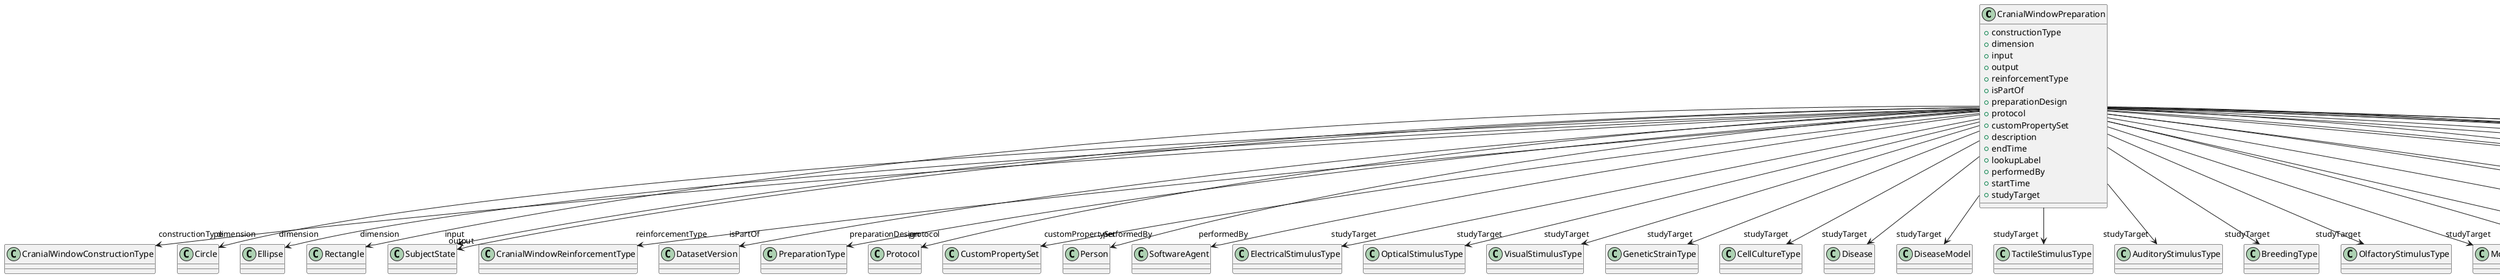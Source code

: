 @startuml
class CranialWindowPreparation {
+constructionType
+dimension
+input
+output
+reinforcementType
+isPartOf
+preparationDesign
+protocol
+customPropertySet
+description
+endTime
+lookupLabel
+performedBy
+startTime
+studyTarget

}
CranialWindowPreparation -d-> "constructionType" CranialWindowConstructionType
CranialWindowPreparation -d-> "dimension" Circle
CranialWindowPreparation -d-> "dimension" Ellipse
CranialWindowPreparation -d-> "dimension" Rectangle
CranialWindowPreparation -d-> "input" SubjectState
CranialWindowPreparation -d-> "output" SubjectState
CranialWindowPreparation -d-> "reinforcementType" CranialWindowReinforcementType
CranialWindowPreparation -d-> "isPartOf" DatasetVersion
CranialWindowPreparation -d-> "preparationDesign" PreparationType
CranialWindowPreparation -d-> "protocol" Protocol
CranialWindowPreparation -d-> "customPropertySet" CustomPropertySet
CranialWindowPreparation -d-> "performedBy" Person
CranialWindowPreparation -d-> "performedBy" SoftwareAgent
CranialWindowPreparation -d-> "studyTarget" ElectricalStimulusType
CranialWindowPreparation -d-> "studyTarget" OpticalStimulusType
CranialWindowPreparation -d-> "studyTarget" VisualStimulusType
CranialWindowPreparation -d-> "studyTarget" GeneticStrainType
CranialWindowPreparation -d-> "studyTarget" CellCultureType
CranialWindowPreparation -d-> "studyTarget" Disease
CranialWindowPreparation -d-> "studyTarget" DiseaseModel
CranialWindowPreparation -d-> "studyTarget" TactileStimulusType
CranialWindowPreparation -d-> "studyTarget" AuditoryStimulusType
CranialWindowPreparation -d-> "studyTarget" BreedingType
CranialWindowPreparation -d-> "studyTarget" OlfactoryStimulusType
CranialWindowPreparation -d-> "studyTarget" MolecularEntity
CranialWindowPreparation -d-> "studyTarget" CellType
CranialWindowPreparation -d-> "studyTarget" GustatoryStimulusType
CranialWindowPreparation -d-> "studyTarget" TissueSampleType
CranialWindowPreparation -d-> "studyTarget" BiologicalSex
CranialWindowPreparation -d-> "studyTarget" UBERONParcellation
CranialWindowPreparation -d-> "studyTarget" Organ
CranialWindowPreparation -d-> "studyTarget" Handedness
CranialWindowPreparation -d-> "studyTarget" OrganismSubstance
CranialWindowPreparation -d-> "studyTarget" Species
CranialWindowPreparation -d-> "studyTarget" TermSuggestion
CranialWindowPreparation -d-> "studyTarget" SubcellularEntity
CranialWindowPreparation -d-> "studyTarget" BiologicalOrder
CranialWindowPreparation -d-> "studyTarget" OrganismSystem
CranialWindowPreparation -d-> "studyTarget" ParcellationEntity
CranialWindowPreparation -d-> "studyTarget" ParcellationEntityVersion
CranialWindowPreparation -d-> "studyTarget" CustomAnatomicalEntity

@enduml